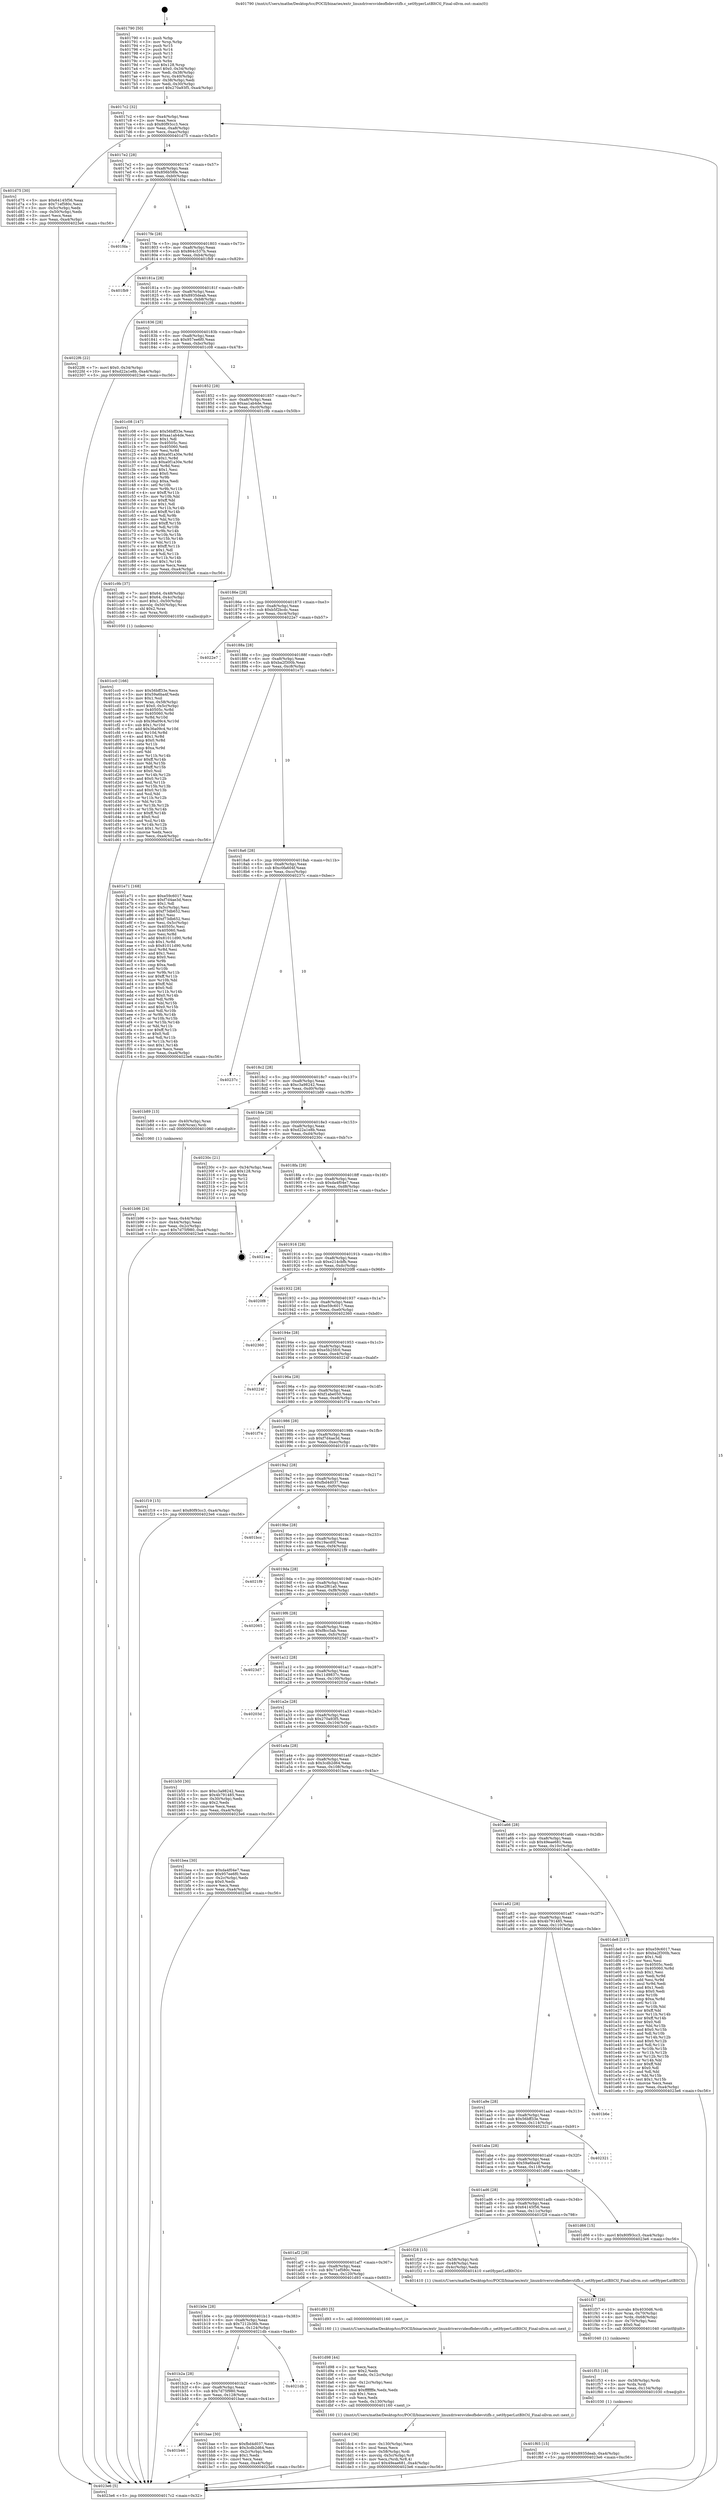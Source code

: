 digraph "0x401790" {
  label = "0x401790 (/mnt/c/Users/mathe/Desktop/tcc/POCII/binaries/extr_linuxdriversvideofbdevstifb.c_setHyperLutBltCtl_Final-ollvm.out::main(0))"
  labelloc = "t"
  node[shape=record]

  Entry [label="",width=0.3,height=0.3,shape=circle,fillcolor=black,style=filled]
  "0x4017c2" [label="{
     0x4017c2 [32]\l
     | [instrs]\l
     &nbsp;&nbsp;0x4017c2 \<+6\>: mov -0xa4(%rbp),%eax\l
     &nbsp;&nbsp;0x4017c8 \<+2\>: mov %eax,%ecx\l
     &nbsp;&nbsp;0x4017ca \<+6\>: sub $0x80f93cc3,%ecx\l
     &nbsp;&nbsp;0x4017d0 \<+6\>: mov %eax,-0xa8(%rbp)\l
     &nbsp;&nbsp;0x4017d6 \<+6\>: mov %ecx,-0xac(%rbp)\l
     &nbsp;&nbsp;0x4017dc \<+6\>: je 0000000000401d75 \<main+0x5e5\>\l
  }"]
  "0x401d75" [label="{
     0x401d75 [30]\l
     | [instrs]\l
     &nbsp;&nbsp;0x401d75 \<+5\>: mov $0x64145f56,%eax\l
     &nbsp;&nbsp;0x401d7a \<+5\>: mov $0x71ef580c,%ecx\l
     &nbsp;&nbsp;0x401d7f \<+3\>: mov -0x5c(%rbp),%edx\l
     &nbsp;&nbsp;0x401d82 \<+3\>: cmp -0x50(%rbp),%edx\l
     &nbsp;&nbsp;0x401d85 \<+3\>: cmovl %ecx,%eax\l
     &nbsp;&nbsp;0x401d88 \<+6\>: mov %eax,-0xa4(%rbp)\l
     &nbsp;&nbsp;0x401d8e \<+5\>: jmp 00000000004023e6 \<main+0xc56\>\l
  }"]
  "0x4017e2" [label="{
     0x4017e2 [28]\l
     | [instrs]\l
     &nbsp;&nbsp;0x4017e2 \<+5\>: jmp 00000000004017e7 \<main+0x57\>\l
     &nbsp;&nbsp;0x4017e7 \<+6\>: mov -0xa8(%rbp),%eax\l
     &nbsp;&nbsp;0x4017ed \<+5\>: sub $0x856b58fe,%eax\l
     &nbsp;&nbsp;0x4017f2 \<+6\>: mov %eax,-0xb0(%rbp)\l
     &nbsp;&nbsp;0x4017f8 \<+6\>: je 0000000000401fda \<main+0x84a\>\l
  }"]
  Exit [label="",width=0.3,height=0.3,shape=circle,fillcolor=black,style=filled,peripheries=2]
  "0x401fda" [label="{
     0x401fda\l
  }", style=dashed]
  "0x4017fe" [label="{
     0x4017fe [28]\l
     | [instrs]\l
     &nbsp;&nbsp;0x4017fe \<+5\>: jmp 0000000000401803 \<main+0x73\>\l
     &nbsp;&nbsp;0x401803 \<+6\>: mov -0xa8(%rbp),%eax\l
     &nbsp;&nbsp;0x401809 \<+5\>: sub $0x864c537b,%eax\l
     &nbsp;&nbsp;0x40180e \<+6\>: mov %eax,-0xb4(%rbp)\l
     &nbsp;&nbsp;0x401814 \<+6\>: je 0000000000401fb9 \<main+0x829\>\l
  }"]
  "0x401f65" [label="{
     0x401f65 [15]\l
     | [instrs]\l
     &nbsp;&nbsp;0x401f65 \<+10\>: movl $0x8935deab,-0xa4(%rbp)\l
     &nbsp;&nbsp;0x401f6f \<+5\>: jmp 00000000004023e6 \<main+0xc56\>\l
  }"]
  "0x401fb9" [label="{
     0x401fb9\l
  }", style=dashed]
  "0x40181a" [label="{
     0x40181a [28]\l
     | [instrs]\l
     &nbsp;&nbsp;0x40181a \<+5\>: jmp 000000000040181f \<main+0x8f\>\l
     &nbsp;&nbsp;0x40181f \<+6\>: mov -0xa8(%rbp),%eax\l
     &nbsp;&nbsp;0x401825 \<+5\>: sub $0x8935deab,%eax\l
     &nbsp;&nbsp;0x40182a \<+6\>: mov %eax,-0xb8(%rbp)\l
     &nbsp;&nbsp;0x401830 \<+6\>: je 00000000004022f6 \<main+0xb66\>\l
  }"]
  "0x401f53" [label="{
     0x401f53 [18]\l
     | [instrs]\l
     &nbsp;&nbsp;0x401f53 \<+4\>: mov -0x58(%rbp),%rdx\l
     &nbsp;&nbsp;0x401f57 \<+3\>: mov %rdx,%rdi\l
     &nbsp;&nbsp;0x401f5a \<+6\>: mov %eax,-0x134(%rbp)\l
     &nbsp;&nbsp;0x401f60 \<+5\>: call 0000000000401030 \<free@plt\>\l
     | [calls]\l
     &nbsp;&nbsp;0x401030 \{1\} (unknown)\l
  }"]
  "0x4022f6" [label="{
     0x4022f6 [22]\l
     | [instrs]\l
     &nbsp;&nbsp;0x4022f6 \<+7\>: movl $0x0,-0x34(%rbp)\l
     &nbsp;&nbsp;0x4022fd \<+10\>: movl $0xd22a1e8b,-0xa4(%rbp)\l
     &nbsp;&nbsp;0x402307 \<+5\>: jmp 00000000004023e6 \<main+0xc56\>\l
  }"]
  "0x401836" [label="{
     0x401836 [28]\l
     | [instrs]\l
     &nbsp;&nbsp;0x401836 \<+5\>: jmp 000000000040183b \<main+0xab\>\l
     &nbsp;&nbsp;0x40183b \<+6\>: mov -0xa8(%rbp),%eax\l
     &nbsp;&nbsp;0x401841 \<+5\>: sub $0x957ee6f0,%eax\l
     &nbsp;&nbsp;0x401846 \<+6\>: mov %eax,-0xbc(%rbp)\l
     &nbsp;&nbsp;0x40184c \<+6\>: je 0000000000401c08 \<main+0x478\>\l
  }"]
  "0x401f37" [label="{
     0x401f37 [28]\l
     | [instrs]\l
     &nbsp;&nbsp;0x401f37 \<+10\>: movabs $0x4030d6,%rdi\l
     &nbsp;&nbsp;0x401f41 \<+4\>: mov %rax,-0x70(%rbp)\l
     &nbsp;&nbsp;0x401f45 \<+4\>: mov %rdx,-0x68(%rbp)\l
     &nbsp;&nbsp;0x401f49 \<+3\>: mov -0x70(%rbp),%esi\l
     &nbsp;&nbsp;0x401f4c \<+2\>: mov $0x0,%al\l
     &nbsp;&nbsp;0x401f4e \<+5\>: call 0000000000401040 \<printf@plt\>\l
     | [calls]\l
     &nbsp;&nbsp;0x401040 \{1\} (unknown)\l
  }"]
  "0x401c08" [label="{
     0x401c08 [147]\l
     | [instrs]\l
     &nbsp;&nbsp;0x401c08 \<+5\>: mov $0x56bff33e,%eax\l
     &nbsp;&nbsp;0x401c0d \<+5\>: mov $0xaa1ab4de,%ecx\l
     &nbsp;&nbsp;0x401c12 \<+2\>: mov $0x1,%dl\l
     &nbsp;&nbsp;0x401c14 \<+7\>: mov 0x40505c,%esi\l
     &nbsp;&nbsp;0x401c1b \<+7\>: mov 0x405060,%edi\l
     &nbsp;&nbsp;0x401c22 \<+3\>: mov %esi,%r8d\l
     &nbsp;&nbsp;0x401c25 \<+7\>: add $0xa0f1a30e,%r8d\l
     &nbsp;&nbsp;0x401c2c \<+4\>: sub $0x1,%r8d\l
     &nbsp;&nbsp;0x401c30 \<+7\>: sub $0xa0f1a30e,%r8d\l
     &nbsp;&nbsp;0x401c37 \<+4\>: imul %r8d,%esi\l
     &nbsp;&nbsp;0x401c3b \<+3\>: and $0x1,%esi\l
     &nbsp;&nbsp;0x401c3e \<+3\>: cmp $0x0,%esi\l
     &nbsp;&nbsp;0x401c41 \<+4\>: sete %r9b\l
     &nbsp;&nbsp;0x401c45 \<+3\>: cmp $0xa,%edi\l
     &nbsp;&nbsp;0x401c48 \<+4\>: setl %r10b\l
     &nbsp;&nbsp;0x401c4c \<+3\>: mov %r9b,%r11b\l
     &nbsp;&nbsp;0x401c4f \<+4\>: xor $0xff,%r11b\l
     &nbsp;&nbsp;0x401c53 \<+3\>: mov %r10b,%bl\l
     &nbsp;&nbsp;0x401c56 \<+3\>: xor $0xff,%bl\l
     &nbsp;&nbsp;0x401c59 \<+3\>: xor $0x1,%dl\l
     &nbsp;&nbsp;0x401c5c \<+3\>: mov %r11b,%r14b\l
     &nbsp;&nbsp;0x401c5f \<+4\>: and $0xff,%r14b\l
     &nbsp;&nbsp;0x401c63 \<+3\>: and %dl,%r9b\l
     &nbsp;&nbsp;0x401c66 \<+3\>: mov %bl,%r15b\l
     &nbsp;&nbsp;0x401c69 \<+4\>: and $0xff,%r15b\l
     &nbsp;&nbsp;0x401c6d \<+3\>: and %dl,%r10b\l
     &nbsp;&nbsp;0x401c70 \<+3\>: or %r9b,%r14b\l
     &nbsp;&nbsp;0x401c73 \<+3\>: or %r10b,%r15b\l
     &nbsp;&nbsp;0x401c76 \<+3\>: xor %r15b,%r14b\l
     &nbsp;&nbsp;0x401c79 \<+3\>: or %bl,%r11b\l
     &nbsp;&nbsp;0x401c7c \<+4\>: xor $0xff,%r11b\l
     &nbsp;&nbsp;0x401c80 \<+3\>: or $0x1,%dl\l
     &nbsp;&nbsp;0x401c83 \<+3\>: and %dl,%r11b\l
     &nbsp;&nbsp;0x401c86 \<+3\>: or %r11b,%r14b\l
     &nbsp;&nbsp;0x401c89 \<+4\>: test $0x1,%r14b\l
     &nbsp;&nbsp;0x401c8d \<+3\>: cmovne %ecx,%eax\l
     &nbsp;&nbsp;0x401c90 \<+6\>: mov %eax,-0xa4(%rbp)\l
     &nbsp;&nbsp;0x401c96 \<+5\>: jmp 00000000004023e6 \<main+0xc56\>\l
  }"]
  "0x401852" [label="{
     0x401852 [28]\l
     | [instrs]\l
     &nbsp;&nbsp;0x401852 \<+5\>: jmp 0000000000401857 \<main+0xc7\>\l
     &nbsp;&nbsp;0x401857 \<+6\>: mov -0xa8(%rbp),%eax\l
     &nbsp;&nbsp;0x40185d \<+5\>: sub $0xaa1ab4de,%eax\l
     &nbsp;&nbsp;0x401862 \<+6\>: mov %eax,-0xc0(%rbp)\l
     &nbsp;&nbsp;0x401868 \<+6\>: je 0000000000401c9b \<main+0x50b\>\l
  }"]
  "0x401dc4" [label="{
     0x401dc4 [36]\l
     | [instrs]\l
     &nbsp;&nbsp;0x401dc4 \<+6\>: mov -0x130(%rbp),%ecx\l
     &nbsp;&nbsp;0x401dca \<+3\>: imul %eax,%ecx\l
     &nbsp;&nbsp;0x401dcd \<+4\>: mov -0x58(%rbp),%rdi\l
     &nbsp;&nbsp;0x401dd1 \<+4\>: movslq -0x5c(%rbp),%r8\l
     &nbsp;&nbsp;0x401dd5 \<+4\>: mov %ecx,(%rdi,%r8,4)\l
     &nbsp;&nbsp;0x401dd9 \<+10\>: movl $0x49eae681,-0xa4(%rbp)\l
     &nbsp;&nbsp;0x401de3 \<+5\>: jmp 00000000004023e6 \<main+0xc56\>\l
  }"]
  "0x401c9b" [label="{
     0x401c9b [37]\l
     | [instrs]\l
     &nbsp;&nbsp;0x401c9b \<+7\>: movl $0x64,-0x48(%rbp)\l
     &nbsp;&nbsp;0x401ca2 \<+7\>: movl $0x64,-0x4c(%rbp)\l
     &nbsp;&nbsp;0x401ca9 \<+7\>: movl $0x1,-0x50(%rbp)\l
     &nbsp;&nbsp;0x401cb0 \<+4\>: movslq -0x50(%rbp),%rax\l
     &nbsp;&nbsp;0x401cb4 \<+4\>: shl $0x2,%rax\l
     &nbsp;&nbsp;0x401cb8 \<+3\>: mov %rax,%rdi\l
     &nbsp;&nbsp;0x401cbb \<+5\>: call 0000000000401050 \<malloc@plt\>\l
     | [calls]\l
     &nbsp;&nbsp;0x401050 \{1\} (unknown)\l
  }"]
  "0x40186e" [label="{
     0x40186e [28]\l
     | [instrs]\l
     &nbsp;&nbsp;0x40186e \<+5\>: jmp 0000000000401873 \<main+0xe3\>\l
     &nbsp;&nbsp;0x401873 \<+6\>: mov -0xa8(%rbp),%eax\l
     &nbsp;&nbsp;0x401879 \<+5\>: sub $0xb5f2bcdc,%eax\l
     &nbsp;&nbsp;0x40187e \<+6\>: mov %eax,-0xc4(%rbp)\l
     &nbsp;&nbsp;0x401884 \<+6\>: je 00000000004022e7 \<main+0xb57\>\l
  }"]
  "0x401d98" [label="{
     0x401d98 [44]\l
     | [instrs]\l
     &nbsp;&nbsp;0x401d98 \<+2\>: xor %ecx,%ecx\l
     &nbsp;&nbsp;0x401d9a \<+5\>: mov $0x2,%edx\l
     &nbsp;&nbsp;0x401d9f \<+6\>: mov %edx,-0x12c(%rbp)\l
     &nbsp;&nbsp;0x401da5 \<+1\>: cltd\l
     &nbsp;&nbsp;0x401da6 \<+6\>: mov -0x12c(%rbp),%esi\l
     &nbsp;&nbsp;0x401dac \<+2\>: idiv %esi\l
     &nbsp;&nbsp;0x401dae \<+6\>: imul $0xfffffffe,%edx,%edx\l
     &nbsp;&nbsp;0x401db4 \<+3\>: sub $0x1,%ecx\l
     &nbsp;&nbsp;0x401db7 \<+2\>: sub %ecx,%edx\l
     &nbsp;&nbsp;0x401db9 \<+6\>: mov %edx,-0x130(%rbp)\l
     &nbsp;&nbsp;0x401dbf \<+5\>: call 0000000000401160 \<next_i\>\l
     | [calls]\l
     &nbsp;&nbsp;0x401160 \{1\} (/mnt/c/Users/mathe/Desktop/tcc/POCII/binaries/extr_linuxdriversvideofbdevstifb.c_setHyperLutBltCtl_Final-ollvm.out::next_i)\l
  }"]
  "0x4022e7" [label="{
     0x4022e7\l
  }", style=dashed]
  "0x40188a" [label="{
     0x40188a [28]\l
     | [instrs]\l
     &nbsp;&nbsp;0x40188a \<+5\>: jmp 000000000040188f \<main+0xff\>\l
     &nbsp;&nbsp;0x40188f \<+6\>: mov -0xa8(%rbp),%eax\l
     &nbsp;&nbsp;0x401895 \<+5\>: sub $0xba2f300b,%eax\l
     &nbsp;&nbsp;0x40189a \<+6\>: mov %eax,-0xc8(%rbp)\l
     &nbsp;&nbsp;0x4018a0 \<+6\>: je 0000000000401e71 \<main+0x6e1\>\l
  }"]
  "0x401cc0" [label="{
     0x401cc0 [166]\l
     | [instrs]\l
     &nbsp;&nbsp;0x401cc0 \<+5\>: mov $0x56bff33e,%ecx\l
     &nbsp;&nbsp;0x401cc5 \<+5\>: mov $0x59a6ba4f,%edx\l
     &nbsp;&nbsp;0x401cca \<+3\>: mov $0x1,%sil\l
     &nbsp;&nbsp;0x401ccd \<+4\>: mov %rax,-0x58(%rbp)\l
     &nbsp;&nbsp;0x401cd1 \<+7\>: movl $0x0,-0x5c(%rbp)\l
     &nbsp;&nbsp;0x401cd8 \<+8\>: mov 0x40505c,%r8d\l
     &nbsp;&nbsp;0x401ce0 \<+8\>: mov 0x405060,%r9d\l
     &nbsp;&nbsp;0x401ce8 \<+3\>: mov %r8d,%r10d\l
     &nbsp;&nbsp;0x401ceb \<+7\>: sub $0x36a09c4,%r10d\l
     &nbsp;&nbsp;0x401cf2 \<+4\>: sub $0x1,%r10d\l
     &nbsp;&nbsp;0x401cf6 \<+7\>: add $0x36a09c4,%r10d\l
     &nbsp;&nbsp;0x401cfd \<+4\>: imul %r10d,%r8d\l
     &nbsp;&nbsp;0x401d01 \<+4\>: and $0x1,%r8d\l
     &nbsp;&nbsp;0x401d05 \<+4\>: cmp $0x0,%r8d\l
     &nbsp;&nbsp;0x401d09 \<+4\>: sete %r11b\l
     &nbsp;&nbsp;0x401d0d \<+4\>: cmp $0xa,%r9d\l
     &nbsp;&nbsp;0x401d11 \<+3\>: setl %bl\l
     &nbsp;&nbsp;0x401d14 \<+3\>: mov %r11b,%r14b\l
     &nbsp;&nbsp;0x401d17 \<+4\>: xor $0xff,%r14b\l
     &nbsp;&nbsp;0x401d1b \<+3\>: mov %bl,%r15b\l
     &nbsp;&nbsp;0x401d1e \<+4\>: xor $0xff,%r15b\l
     &nbsp;&nbsp;0x401d22 \<+4\>: xor $0x0,%sil\l
     &nbsp;&nbsp;0x401d26 \<+3\>: mov %r14b,%r12b\l
     &nbsp;&nbsp;0x401d29 \<+4\>: and $0x0,%r12b\l
     &nbsp;&nbsp;0x401d2d \<+3\>: and %sil,%r11b\l
     &nbsp;&nbsp;0x401d30 \<+3\>: mov %r15b,%r13b\l
     &nbsp;&nbsp;0x401d33 \<+4\>: and $0x0,%r13b\l
     &nbsp;&nbsp;0x401d37 \<+3\>: and %sil,%bl\l
     &nbsp;&nbsp;0x401d3a \<+3\>: or %r11b,%r12b\l
     &nbsp;&nbsp;0x401d3d \<+3\>: or %bl,%r13b\l
     &nbsp;&nbsp;0x401d40 \<+3\>: xor %r13b,%r12b\l
     &nbsp;&nbsp;0x401d43 \<+3\>: or %r15b,%r14b\l
     &nbsp;&nbsp;0x401d46 \<+4\>: xor $0xff,%r14b\l
     &nbsp;&nbsp;0x401d4a \<+4\>: or $0x0,%sil\l
     &nbsp;&nbsp;0x401d4e \<+3\>: and %sil,%r14b\l
     &nbsp;&nbsp;0x401d51 \<+3\>: or %r14b,%r12b\l
     &nbsp;&nbsp;0x401d54 \<+4\>: test $0x1,%r12b\l
     &nbsp;&nbsp;0x401d58 \<+3\>: cmovne %edx,%ecx\l
     &nbsp;&nbsp;0x401d5b \<+6\>: mov %ecx,-0xa4(%rbp)\l
     &nbsp;&nbsp;0x401d61 \<+5\>: jmp 00000000004023e6 \<main+0xc56\>\l
  }"]
  "0x401e71" [label="{
     0x401e71 [168]\l
     | [instrs]\l
     &nbsp;&nbsp;0x401e71 \<+5\>: mov $0xe59c6017,%eax\l
     &nbsp;&nbsp;0x401e76 \<+5\>: mov $0xf7d4ae3d,%ecx\l
     &nbsp;&nbsp;0x401e7b \<+2\>: mov $0x1,%dl\l
     &nbsp;&nbsp;0x401e7d \<+3\>: mov -0x5c(%rbp),%esi\l
     &nbsp;&nbsp;0x401e80 \<+6\>: sub $0xf73db652,%esi\l
     &nbsp;&nbsp;0x401e86 \<+3\>: add $0x1,%esi\l
     &nbsp;&nbsp;0x401e89 \<+6\>: add $0xf73db652,%esi\l
     &nbsp;&nbsp;0x401e8f \<+3\>: mov %esi,-0x5c(%rbp)\l
     &nbsp;&nbsp;0x401e92 \<+7\>: mov 0x40505c,%esi\l
     &nbsp;&nbsp;0x401e99 \<+7\>: mov 0x405060,%edi\l
     &nbsp;&nbsp;0x401ea0 \<+3\>: mov %esi,%r8d\l
     &nbsp;&nbsp;0x401ea3 \<+7\>: add $0x81011d90,%r8d\l
     &nbsp;&nbsp;0x401eaa \<+4\>: sub $0x1,%r8d\l
     &nbsp;&nbsp;0x401eae \<+7\>: sub $0x81011d90,%r8d\l
     &nbsp;&nbsp;0x401eb5 \<+4\>: imul %r8d,%esi\l
     &nbsp;&nbsp;0x401eb9 \<+3\>: and $0x1,%esi\l
     &nbsp;&nbsp;0x401ebc \<+3\>: cmp $0x0,%esi\l
     &nbsp;&nbsp;0x401ebf \<+4\>: sete %r9b\l
     &nbsp;&nbsp;0x401ec3 \<+3\>: cmp $0xa,%edi\l
     &nbsp;&nbsp;0x401ec6 \<+4\>: setl %r10b\l
     &nbsp;&nbsp;0x401eca \<+3\>: mov %r9b,%r11b\l
     &nbsp;&nbsp;0x401ecd \<+4\>: xor $0xff,%r11b\l
     &nbsp;&nbsp;0x401ed1 \<+3\>: mov %r10b,%bl\l
     &nbsp;&nbsp;0x401ed4 \<+3\>: xor $0xff,%bl\l
     &nbsp;&nbsp;0x401ed7 \<+3\>: xor $0x0,%dl\l
     &nbsp;&nbsp;0x401eda \<+3\>: mov %r11b,%r14b\l
     &nbsp;&nbsp;0x401edd \<+4\>: and $0x0,%r14b\l
     &nbsp;&nbsp;0x401ee1 \<+3\>: and %dl,%r9b\l
     &nbsp;&nbsp;0x401ee4 \<+3\>: mov %bl,%r15b\l
     &nbsp;&nbsp;0x401ee7 \<+4\>: and $0x0,%r15b\l
     &nbsp;&nbsp;0x401eeb \<+3\>: and %dl,%r10b\l
     &nbsp;&nbsp;0x401eee \<+3\>: or %r9b,%r14b\l
     &nbsp;&nbsp;0x401ef1 \<+3\>: or %r10b,%r15b\l
     &nbsp;&nbsp;0x401ef4 \<+3\>: xor %r15b,%r14b\l
     &nbsp;&nbsp;0x401ef7 \<+3\>: or %bl,%r11b\l
     &nbsp;&nbsp;0x401efa \<+4\>: xor $0xff,%r11b\l
     &nbsp;&nbsp;0x401efe \<+3\>: or $0x0,%dl\l
     &nbsp;&nbsp;0x401f01 \<+3\>: and %dl,%r11b\l
     &nbsp;&nbsp;0x401f04 \<+3\>: or %r11b,%r14b\l
     &nbsp;&nbsp;0x401f07 \<+4\>: test $0x1,%r14b\l
     &nbsp;&nbsp;0x401f0b \<+3\>: cmovne %ecx,%eax\l
     &nbsp;&nbsp;0x401f0e \<+6\>: mov %eax,-0xa4(%rbp)\l
     &nbsp;&nbsp;0x401f14 \<+5\>: jmp 00000000004023e6 \<main+0xc56\>\l
  }"]
  "0x4018a6" [label="{
     0x4018a6 [28]\l
     | [instrs]\l
     &nbsp;&nbsp;0x4018a6 \<+5\>: jmp 00000000004018ab \<main+0x11b\>\l
     &nbsp;&nbsp;0x4018ab \<+6\>: mov -0xa8(%rbp),%eax\l
     &nbsp;&nbsp;0x4018b1 \<+5\>: sub $0xc0fa604f,%eax\l
     &nbsp;&nbsp;0x4018b6 \<+6\>: mov %eax,-0xcc(%rbp)\l
     &nbsp;&nbsp;0x4018bc \<+6\>: je 000000000040237c \<main+0xbec\>\l
  }"]
  "0x401b46" [label="{
     0x401b46\l
  }", style=dashed]
  "0x40237c" [label="{
     0x40237c\l
  }", style=dashed]
  "0x4018c2" [label="{
     0x4018c2 [28]\l
     | [instrs]\l
     &nbsp;&nbsp;0x4018c2 \<+5\>: jmp 00000000004018c7 \<main+0x137\>\l
     &nbsp;&nbsp;0x4018c7 \<+6\>: mov -0xa8(%rbp),%eax\l
     &nbsp;&nbsp;0x4018cd \<+5\>: sub $0xc3a98242,%eax\l
     &nbsp;&nbsp;0x4018d2 \<+6\>: mov %eax,-0xd0(%rbp)\l
     &nbsp;&nbsp;0x4018d8 \<+6\>: je 0000000000401b89 \<main+0x3f9\>\l
  }"]
  "0x401bae" [label="{
     0x401bae [30]\l
     | [instrs]\l
     &nbsp;&nbsp;0x401bae \<+5\>: mov $0xfbd4d037,%eax\l
     &nbsp;&nbsp;0x401bb3 \<+5\>: mov $0x3cdb2d64,%ecx\l
     &nbsp;&nbsp;0x401bb8 \<+3\>: mov -0x2c(%rbp),%edx\l
     &nbsp;&nbsp;0x401bbb \<+3\>: cmp $0x1,%edx\l
     &nbsp;&nbsp;0x401bbe \<+3\>: cmovl %ecx,%eax\l
     &nbsp;&nbsp;0x401bc1 \<+6\>: mov %eax,-0xa4(%rbp)\l
     &nbsp;&nbsp;0x401bc7 \<+5\>: jmp 00000000004023e6 \<main+0xc56\>\l
  }"]
  "0x401b89" [label="{
     0x401b89 [13]\l
     | [instrs]\l
     &nbsp;&nbsp;0x401b89 \<+4\>: mov -0x40(%rbp),%rax\l
     &nbsp;&nbsp;0x401b8d \<+4\>: mov 0x8(%rax),%rdi\l
     &nbsp;&nbsp;0x401b91 \<+5\>: call 0000000000401060 \<atoi@plt\>\l
     | [calls]\l
     &nbsp;&nbsp;0x401060 \{1\} (unknown)\l
  }"]
  "0x4018de" [label="{
     0x4018de [28]\l
     | [instrs]\l
     &nbsp;&nbsp;0x4018de \<+5\>: jmp 00000000004018e3 \<main+0x153\>\l
     &nbsp;&nbsp;0x4018e3 \<+6\>: mov -0xa8(%rbp),%eax\l
     &nbsp;&nbsp;0x4018e9 \<+5\>: sub $0xd22a1e8b,%eax\l
     &nbsp;&nbsp;0x4018ee \<+6\>: mov %eax,-0xd4(%rbp)\l
     &nbsp;&nbsp;0x4018f4 \<+6\>: je 000000000040230c \<main+0xb7c\>\l
  }"]
  "0x401b2a" [label="{
     0x401b2a [28]\l
     | [instrs]\l
     &nbsp;&nbsp;0x401b2a \<+5\>: jmp 0000000000401b2f \<main+0x39f\>\l
     &nbsp;&nbsp;0x401b2f \<+6\>: mov -0xa8(%rbp),%eax\l
     &nbsp;&nbsp;0x401b35 \<+5\>: sub $0x7d75f980,%eax\l
     &nbsp;&nbsp;0x401b3a \<+6\>: mov %eax,-0x128(%rbp)\l
     &nbsp;&nbsp;0x401b40 \<+6\>: je 0000000000401bae \<main+0x41e\>\l
  }"]
  "0x40230c" [label="{
     0x40230c [21]\l
     | [instrs]\l
     &nbsp;&nbsp;0x40230c \<+3\>: mov -0x34(%rbp),%eax\l
     &nbsp;&nbsp;0x40230f \<+7\>: add $0x128,%rsp\l
     &nbsp;&nbsp;0x402316 \<+1\>: pop %rbx\l
     &nbsp;&nbsp;0x402317 \<+2\>: pop %r12\l
     &nbsp;&nbsp;0x402319 \<+2\>: pop %r13\l
     &nbsp;&nbsp;0x40231b \<+2\>: pop %r14\l
     &nbsp;&nbsp;0x40231d \<+2\>: pop %r15\l
     &nbsp;&nbsp;0x40231f \<+1\>: pop %rbp\l
     &nbsp;&nbsp;0x402320 \<+1\>: ret\l
  }"]
  "0x4018fa" [label="{
     0x4018fa [28]\l
     | [instrs]\l
     &nbsp;&nbsp;0x4018fa \<+5\>: jmp 00000000004018ff \<main+0x16f\>\l
     &nbsp;&nbsp;0x4018ff \<+6\>: mov -0xa8(%rbp),%eax\l
     &nbsp;&nbsp;0x401905 \<+5\>: sub $0xda4f04e7,%eax\l
     &nbsp;&nbsp;0x40190a \<+6\>: mov %eax,-0xd8(%rbp)\l
     &nbsp;&nbsp;0x401910 \<+6\>: je 00000000004021ea \<main+0xa5a\>\l
  }"]
  "0x4021db" [label="{
     0x4021db\l
  }", style=dashed]
  "0x4021ea" [label="{
     0x4021ea\l
  }", style=dashed]
  "0x401916" [label="{
     0x401916 [28]\l
     | [instrs]\l
     &nbsp;&nbsp;0x401916 \<+5\>: jmp 000000000040191b \<main+0x18b\>\l
     &nbsp;&nbsp;0x40191b \<+6\>: mov -0xa8(%rbp),%eax\l
     &nbsp;&nbsp;0x401921 \<+5\>: sub $0xe214cbfb,%eax\l
     &nbsp;&nbsp;0x401926 \<+6\>: mov %eax,-0xdc(%rbp)\l
     &nbsp;&nbsp;0x40192c \<+6\>: je 00000000004020f8 \<main+0x968\>\l
  }"]
  "0x401b0e" [label="{
     0x401b0e [28]\l
     | [instrs]\l
     &nbsp;&nbsp;0x401b0e \<+5\>: jmp 0000000000401b13 \<main+0x383\>\l
     &nbsp;&nbsp;0x401b13 \<+6\>: mov -0xa8(%rbp),%eax\l
     &nbsp;&nbsp;0x401b19 \<+5\>: sub $0x7212b36b,%eax\l
     &nbsp;&nbsp;0x401b1e \<+6\>: mov %eax,-0x124(%rbp)\l
     &nbsp;&nbsp;0x401b24 \<+6\>: je 00000000004021db \<main+0xa4b\>\l
  }"]
  "0x4020f8" [label="{
     0x4020f8\l
  }", style=dashed]
  "0x401932" [label="{
     0x401932 [28]\l
     | [instrs]\l
     &nbsp;&nbsp;0x401932 \<+5\>: jmp 0000000000401937 \<main+0x1a7\>\l
     &nbsp;&nbsp;0x401937 \<+6\>: mov -0xa8(%rbp),%eax\l
     &nbsp;&nbsp;0x40193d \<+5\>: sub $0xe59c6017,%eax\l
     &nbsp;&nbsp;0x401942 \<+6\>: mov %eax,-0xe0(%rbp)\l
     &nbsp;&nbsp;0x401948 \<+6\>: je 0000000000402360 \<main+0xbd0\>\l
  }"]
  "0x401d93" [label="{
     0x401d93 [5]\l
     | [instrs]\l
     &nbsp;&nbsp;0x401d93 \<+5\>: call 0000000000401160 \<next_i\>\l
     | [calls]\l
     &nbsp;&nbsp;0x401160 \{1\} (/mnt/c/Users/mathe/Desktop/tcc/POCII/binaries/extr_linuxdriversvideofbdevstifb.c_setHyperLutBltCtl_Final-ollvm.out::next_i)\l
  }"]
  "0x402360" [label="{
     0x402360\l
  }", style=dashed]
  "0x40194e" [label="{
     0x40194e [28]\l
     | [instrs]\l
     &nbsp;&nbsp;0x40194e \<+5\>: jmp 0000000000401953 \<main+0x1c3\>\l
     &nbsp;&nbsp;0x401953 \<+6\>: mov -0xa8(%rbp),%eax\l
     &nbsp;&nbsp;0x401959 \<+5\>: sub $0xe5b25fc0,%eax\l
     &nbsp;&nbsp;0x40195e \<+6\>: mov %eax,-0xe4(%rbp)\l
     &nbsp;&nbsp;0x401964 \<+6\>: je 000000000040224f \<main+0xabf\>\l
  }"]
  "0x401af2" [label="{
     0x401af2 [28]\l
     | [instrs]\l
     &nbsp;&nbsp;0x401af2 \<+5\>: jmp 0000000000401af7 \<main+0x367\>\l
     &nbsp;&nbsp;0x401af7 \<+6\>: mov -0xa8(%rbp),%eax\l
     &nbsp;&nbsp;0x401afd \<+5\>: sub $0x71ef580c,%eax\l
     &nbsp;&nbsp;0x401b02 \<+6\>: mov %eax,-0x120(%rbp)\l
     &nbsp;&nbsp;0x401b08 \<+6\>: je 0000000000401d93 \<main+0x603\>\l
  }"]
  "0x40224f" [label="{
     0x40224f\l
  }", style=dashed]
  "0x40196a" [label="{
     0x40196a [28]\l
     | [instrs]\l
     &nbsp;&nbsp;0x40196a \<+5\>: jmp 000000000040196f \<main+0x1df\>\l
     &nbsp;&nbsp;0x40196f \<+6\>: mov -0xa8(%rbp),%eax\l
     &nbsp;&nbsp;0x401975 \<+5\>: sub $0xf1abe050,%eax\l
     &nbsp;&nbsp;0x40197a \<+6\>: mov %eax,-0xe8(%rbp)\l
     &nbsp;&nbsp;0x401980 \<+6\>: je 0000000000401f74 \<main+0x7e4\>\l
  }"]
  "0x401f28" [label="{
     0x401f28 [15]\l
     | [instrs]\l
     &nbsp;&nbsp;0x401f28 \<+4\>: mov -0x58(%rbp),%rdi\l
     &nbsp;&nbsp;0x401f2c \<+3\>: mov -0x48(%rbp),%esi\l
     &nbsp;&nbsp;0x401f2f \<+3\>: mov -0x4c(%rbp),%edx\l
     &nbsp;&nbsp;0x401f32 \<+5\>: call 0000000000401410 \<setHyperLutBltCtl\>\l
     | [calls]\l
     &nbsp;&nbsp;0x401410 \{1\} (/mnt/c/Users/mathe/Desktop/tcc/POCII/binaries/extr_linuxdriversvideofbdevstifb.c_setHyperLutBltCtl_Final-ollvm.out::setHyperLutBltCtl)\l
  }"]
  "0x401f74" [label="{
     0x401f74\l
  }", style=dashed]
  "0x401986" [label="{
     0x401986 [28]\l
     | [instrs]\l
     &nbsp;&nbsp;0x401986 \<+5\>: jmp 000000000040198b \<main+0x1fb\>\l
     &nbsp;&nbsp;0x40198b \<+6\>: mov -0xa8(%rbp),%eax\l
     &nbsp;&nbsp;0x401991 \<+5\>: sub $0xf7d4ae3d,%eax\l
     &nbsp;&nbsp;0x401996 \<+6\>: mov %eax,-0xec(%rbp)\l
     &nbsp;&nbsp;0x40199c \<+6\>: je 0000000000401f19 \<main+0x789\>\l
  }"]
  "0x401ad6" [label="{
     0x401ad6 [28]\l
     | [instrs]\l
     &nbsp;&nbsp;0x401ad6 \<+5\>: jmp 0000000000401adb \<main+0x34b\>\l
     &nbsp;&nbsp;0x401adb \<+6\>: mov -0xa8(%rbp),%eax\l
     &nbsp;&nbsp;0x401ae1 \<+5\>: sub $0x64145f56,%eax\l
     &nbsp;&nbsp;0x401ae6 \<+6\>: mov %eax,-0x11c(%rbp)\l
     &nbsp;&nbsp;0x401aec \<+6\>: je 0000000000401f28 \<main+0x798\>\l
  }"]
  "0x401f19" [label="{
     0x401f19 [15]\l
     | [instrs]\l
     &nbsp;&nbsp;0x401f19 \<+10\>: movl $0x80f93cc3,-0xa4(%rbp)\l
     &nbsp;&nbsp;0x401f23 \<+5\>: jmp 00000000004023e6 \<main+0xc56\>\l
  }"]
  "0x4019a2" [label="{
     0x4019a2 [28]\l
     | [instrs]\l
     &nbsp;&nbsp;0x4019a2 \<+5\>: jmp 00000000004019a7 \<main+0x217\>\l
     &nbsp;&nbsp;0x4019a7 \<+6\>: mov -0xa8(%rbp),%eax\l
     &nbsp;&nbsp;0x4019ad \<+5\>: sub $0xfbd4d037,%eax\l
     &nbsp;&nbsp;0x4019b2 \<+6\>: mov %eax,-0xf0(%rbp)\l
     &nbsp;&nbsp;0x4019b8 \<+6\>: je 0000000000401bcc \<main+0x43c\>\l
  }"]
  "0x401d66" [label="{
     0x401d66 [15]\l
     | [instrs]\l
     &nbsp;&nbsp;0x401d66 \<+10\>: movl $0x80f93cc3,-0xa4(%rbp)\l
     &nbsp;&nbsp;0x401d70 \<+5\>: jmp 00000000004023e6 \<main+0xc56\>\l
  }"]
  "0x401bcc" [label="{
     0x401bcc\l
  }", style=dashed]
  "0x4019be" [label="{
     0x4019be [28]\l
     | [instrs]\l
     &nbsp;&nbsp;0x4019be \<+5\>: jmp 00000000004019c3 \<main+0x233\>\l
     &nbsp;&nbsp;0x4019c3 \<+6\>: mov -0xa8(%rbp),%eax\l
     &nbsp;&nbsp;0x4019c9 \<+5\>: sub $0x19acd0f,%eax\l
     &nbsp;&nbsp;0x4019ce \<+6\>: mov %eax,-0xf4(%rbp)\l
     &nbsp;&nbsp;0x4019d4 \<+6\>: je 00000000004021f9 \<main+0xa69\>\l
  }"]
  "0x401aba" [label="{
     0x401aba [28]\l
     | [instrs]\l
     &nbsp;&nbsp;0x401aba \<+5\>: jmp 0000000000401abf \<main+0x32f\>\l
     &nbsp;&nbsp;0x401abf \<+6\>: mov -0xa8(%rbp),%eax\l
     &nbsp;&nbsp;0x401ac5 \<+5\>: sub $0x59a6ba4f,%eax\l
     &nbsp;&nbsp;0x401aca \<+6\>: mov %eax,-0x118(%rbp)\l
     &nbsp;&nbsp;0x401ad0 \<+6\>: je 0000000000401d66 \<main+0x5d6\>\l
  }"]
  "0x4021f9" [label="{
     0x4021f9\l
  }", style=dashed]
  "0x4019da" [label="{
     0x4019da [28]\l
     | [instrs]\l
     &nbsp;&nbsp;0x4019da \<+5\>: jmp 00000000004019df \<main+0x24f\>\l
     &nbsp;&nbsp;0x4019df \<+6\>: mov -0xa8(%rbp),%eax\l
     &nbsp;&nbsp;0x4019e5 \<+5\>: sub $0xe2f61a0,%eax\l
     &nbsp;&nbsp;0x4019ea \<+6\>: mov %eax,-0xf8(%rbp)\l
     &nbsp;&nbsp;0x4019f0 \<+6\>: je 0000000000402065 \<main+0x8d5\>\l
  }"]
  "0x402321" [label="{
     0x402321\l
  }", style=dashed]
  "0x402065" [label="{
     0x402065\l
  }", style=dashed]
  "0x4019f6" [label="{
     0x4019f6 [28]\l
     | [instrs]\l
     &nbsp;&nbsp;0x4019f6 \<+5\>: jmp 00000000004019fb \<main+0x26b\>\l
     &nbsp;&nbsp;0x4019fb \<+6\>: mov -0xa8(%rbp),%eax\l
     &nbsp;&nbsp;0x401a01 \<+5\>: sub $0xf8cc5ab,%eax\l
     &nbsp;&nbsp;0x401a06 \<+6\>: mov %eax,-0xfc(%rbp)\l
     &nbsp;&nbsp;0x401a0c \<+6\>: je 00000000004023d7 \<main+0xc47\>\l
  }"]
  "0x401a9e" [label="{
     0x401a9e [28]\l
     | [instrs]\l
     &nbsp;&nbsp;0x401a9e \<+5\>: jmp 0000000000401aa3 \<main+0x313\>\l
     &nbsp;&nbsp;0x401aa3 \<+6\>: mov -0xa8(%rbp),%eax\l
     &nbsp;&nbsp;0x401aa9 \<+5\>: sub $0x56bff33e,%eax\l
     &nbsp;&nbsp;0x401aae \<+6\>: mov %eax,-0x114(%rbp)\l
     &nbsp;&nbsp;0x401ab4 \<+6\>: je 0000000000402321 \<main+0xb91\>\l
  }"]
  "0x4023d7" [label="{
     0x4023d7\l
  }", style=dashed]
  "0x401a12" [label="{
     0x401a12 [28]\l
     | [instrs]\l
     &nbsp;&nbsp;0x401a12 \<+5\>: jmp 0000000000401a17 \<main+0x287\>\l
     &nbsp;&nbsp;0x401a17 \<+6\>: mov -0xa8(%rbp),%eax\l
     &nbsp;&nbsp;0x401a1d \<+5\>: sub $0x11d9837c,%eax\l
     &nbsp;&nbsp;0x401a22 \<+6\>: mov %eax,-0x100(%rbp)\l
     &nbsp;&nbsp;0x401a28 \<+6\>: je 000000000040203d \<main+0x8ad\>\l
  }"]
  "0x401b6e" [label="{
     0x401b6e\l
  }", style=dashed]
  "0x40203d" [label="{
     0x40203d\l
  }", style=dashed]
  "0x401a2e" [label="{
     0x401a2e [28]\l
     | [instrs]\l
     &nbsp;&nbsp;0x401a2e \<+5\>: jmp 0000000000401a33 \<main+0x2a3\>\l
     &nbsp;&nbsp;0x401a33 \<+6\>: mov -0xa8(%rbp),%eax\l
     &nbsp;&nbsp;0x401a39 \<+5\>: sub $0x270a93f5,%eax\l
     &nbsp;&nbsp;0x401a3e \<+6\>: mov %eax,-0x104(%rbp)\l
     &nbsp;&nbsp;0x401a44 \<+6\>: je 0000000000401b50 \<main+0x3c0\>\l
  }"]
  "0x401a82" [label="{
     0x401a82 [28]\l
     | [instrs]\l
     &nbsp;&nbsp;0x401a82 \<+5\>: jmp 0000000000401a87 \<main+0x2f7\>\l
     &nbsp;&nbsp;0x401a87 \<+6\>: mov -0xa8(%rbp),%eax\l
     &nbsp;&nbsp;0x401a8d \<+5\>: sub $0x4b791485,%eax\l
     &nbsp;&nbsp;0x401a92 \<+6\>: mov %eax,-0x110(%rbp)\l
     &nbsp;&nbsp;0x401a98 \<+6\>: je 0000000000401b6e \<main+0x3de\>\l
  }"]
  "0x401b50" [label="{
     0x401b50 [30]\l
     | [instrs]\l
     &nbsp;&nbsp;0x401b50 \<+5\>: mov $0xc3a98242,%eax\l
     &nbsp;&nbsp;0x401b55 \<+5\>: mov $0x4b791485,%ecx\l
     &nbsp;&nbsp;0x401b5a \<+3\>: mov -0x30(%rbp),%edx\l
     &nbsp;&nbsp;0x401b5d \<+3\>: cmp $0x2,%edx\l
     &nbsp;&nbsp;0x401b60 \<+3\>: cmovne %ecx,%eax\l
     &nbsp;&nbsp;0x401b63 \<+6\>: mov %eax,-0xa4(%rbp)\l
     &nbsp;&nbsp;0x401b69 \<+5\>: jmp 00000000004023e6 \<main+0xc56\>\l
  }"]
  "0x401a4a" [label="{
     0x401a4a [28]\l
     | [instrs]\l
     &nbsp;&nbsp;0x401a4a \<+5\>: jmp 0000000000401a4f \<main+0x2bf\>\l
     &nbsp;&nbsp;0x401a4f \<+6\>: mov -0xa8(%rbp),%eax\l
     &nbsp;&nbsp;0x401a55 \<+5\>: sub $0x3cdb2d64,%eax\l
     &nbsp;&nbsp;0x401a5a \<+6\>: mov %eax,-0x108(%rbp)\l
     &nbsp;&nbsp;0x401a60 \<+6\>: je 0000000000401bea \<main+0x45a\>\l
  }"]
  "0x4023e6" [label="{
     0x4023e6 [5]\l
     | [instrs]\l
     &nbsp;&nbsp;0x4023e6 \<+5\>: jmp 00000000004017c2 \<main+0x32\>\l
  }"]
  "0x401790" [label="{
     0x401790 [50]\l
     | [instrs]\l
     &nbsp;&nbsp;0x401790 \<+1\>: push %rbp\l
     &nbsp;&nbsp;0x401791 \<+3\>: mov %rsp,%rbp\l
     &nbsp;&nbsp;0x401794 \<+2\>: push %r15\l
     &nbsp;&nbsp;0x401796 \<+2\>: push %r14\l
     &nbsp;&nbsp;0x401798 \<+2\>: push %r13\l
     &nbsp;&nbsp;0x40179a \<+2\>: push %r12\l
     &nbsp;&nbsp;0x40179c \<+1\>: push %rbx\l
     &nbsp;&nbsp;0x40179d \<+7\>: sub $0x128,%rsp\l
     &nbsp;&nbsp;0x4017a4 \<+7\>: movl $0x0,-0x34(%rbp)\l
     &nbsp;&nbsp;0x4017ab \<+3\>: mov %edi,-0x38(%rbp)\l
     &nbsp;&nbsp;0x4017ae \<+4\>: mov %rsi,-0x40(%rbp)\l
     &nbsp;&nbsp;0x4017b2 \<+3\>: mov -0x38(%rbp),%edi\l
     &nbsp;&nbsp;0x4017b5 \<+3\>: mov %edi,-0x30(%rbp)\l
     &nbsp;&nbsp;0x4017b8 \<+10\>: movl $0x270a93f5,-0xa4(%rbp)\l
  }"]
  "0x401b96" [label="{
     0x401b96 [24]\l
     | [instrs]\l
     &nbsp;&nbsp;0x401b96 \<+3\>: mov %eax,-0x44(%rbp)\l
     &nbsp;&nbsp;0x401b99 \<+3\>: mov -0x44(%rbp),%eax\l
     &nbsp;&nbsp;0x401b9c \<+3\>: mov %eax,-0x2c(%rbp)\l
     &nbsp;&nbsp;0x401b9f \<+10\>: movl $0x7d75f980,-0xa4(%rbp)\l
     &nbsp;&nbsp;0x401ba9 \<+5\>: jmp 00000000004023e6 \<main+0xc56\>\l
  }"]
  "0x401de8" [label="{
     0x401de8 [137]\l
     | [instrs]\l
     &nbsp;&nbsp;0x401de8 \<+5\>: mov $0xe59c6017,%eax\l
     &nbsp;&nbsp;0x401ded \<+5\>: mov $0xba2f300b,%ecx\l
     &nbsp;&nbsp;0x401df2 \<+2\>: mov $0x1,%dl\l
     &nbsp;&nbsp;0x401df4 \<+2\>: xor %esi,%esi\l
     &nbsp;&nbsp;0x401df6 \<+7\>: mov 0x40505c,%edi\l
     &nbsp;&nbsp;0x401dfd \<+8\>: mov 0x405060,%r8d\l
     &nbsp;&nbsp;0x401e05 \<+3\>: sub $0x1,%esi\l
     &nbsp;&nbsp;0x401e08 \<+3\>: mov %edi,%r9d\l
     &nbsp;&nbsp;0x401e0b \<+3\>: add %esi,%r9d\l
     &nbsp;&nbsp;0x401e0e \<+4\>: imul %r9d,%edi\l
     &nbsp;&nbsp;0x401e12 \<+3\>: and $0x1,%edi\l
     &nbsp;&nbsp;0x401e15 \<+3\>: cmp $0x0,%edi\l
     &nbsp;&nbsp;0x401e18 \<+4\>: sete %r10b\l
     &nbsp;&nbsp;0x401e1c \<+4\>: cmp $0xa,%r8d\l
     &nbsp;&nbsp;0x401e20 \<+4\>: setl %r11b\l
     &nbsp;&nbsp;0x401e24 \<+3\>: mov %r10b,%bl\l
     &nbsp;&nbsp;0x401e27 \<+3\>: xor $0xff,%bl\l
     &nbsp;&nbsp;0x401e2a \<+3\>: mov %r11b,%r14b\l
     &nbsp;&nbsp;0x401e2d \<+4\>: xor $0xff,%r14b\l
     &nbsp;&nbsp;0x401e31 \<+3\>: xor $0x0,%dl\l
     &nbsp;&nbsp;0x401e34 \<+3\>: mov %bl,%r15b\l
     &nbsp;&nbsp;0x401e37 \<+4\>: and $0x0,%r15b\l
     &nbsp;&nbsp;0x401e3b \<+3\>: and %dl,%r10b\l
     &nbsp;&nbsp;0x401e3e \<+3\>: mov %r14b,%r12b\l
     &nbsp;&nbsp;0x401e41 \<+4\>: and $0x0,%r12b\l
     &nbsp;&nbsp;0x401e45 \<+3\>: and %dl,%r11b\l
     &nbsp;&nbsp;0x401e48 \<+3\>: or %r10b,%r15b\l
     &nbsp;&nbsp;0x401e4b \<+3\>: or %r11b,%r12b\l
     &nbsp;&nbsp;0x401e4e \<+3\>: xor %r12b,%r15b\l
     &nbsp;&nbsp;0x401e51 \<+3\>: or %r14b,%bl\l
     &nbsp;&nbsp;0x401e54 \<+3\>: xor $0xff,%bl\l
     &nbsp;&nbsp;0x401e57 \<+3\>: or $0x0,%dl\l
     &nbsp;&nbsp;0x401e5a \<+2\>: and %dl,%bl\l
     &nbsp;&nbsp;0x401e5c \<+3\>: or %bl,%r15b\l
     &nbsp;&nbsp;0x401e5f \<+4\>: test $0x1,%r15b\l
     &nbsp;&nbsp;0x401e63 \<+3\>: cmovne %ecx,%eax\l
     &nbsp;&nbsp;0x401e66 \<+6\>: mov %eax,-0xa4(%rbp)\l
     &nbsp;&nbsp;0x401e6c \<+5\>: jmp 00000000004023e6 \<main+0xc56\>\l
  }"]
  "0x401bea" [label="{
     0x401bea [30]\l
     | [instrs]\l
     &nbsp;&nbsp;0x401bea \<+5\>: mov $0xda4f04e7,%eax\l
     &nbsp;&nbsp;0x401bef \<+5\>: mov $0x957ee6f0,%ecx\l
     &nbsp;&nbsp;0x401bf4 \<+3\>: mov -0x2c(%rbp),%edx\l
     &nbsp;&nbsp;0x401bf7 \<+3\>: cmp $0x0,%edx\l
     &nbsp;&nbsp;0x401bfa \<+3\>: cmove %ecx,%eax\l
     &nbsp;&nbsp;0x401bfd \<+6\>: mov %eax,-0xa4(%rbp)\l
     &nbsp;&nbsp;0x401c03 \<+5\>: jmp 00000000004023e6 \<main+0xc56\>\l
  }"]
  "0x401a66" [label="{
     0x401a66 [28]\l
     | [instrs]\l
     &nbsp;&nbsp;0x401a66 \<+5\>: jmp 0000000000401a6b \<main+0x2db\>\l
     &nbsp;&nbsp;0x401a6b \<+6\>: mov -0xa8(%rbp),%eax\l
     &nbsp;&nbsp;0x401a71 \<+5\>: sub $0x49eae681,%eax\l
     &nbsp;&nbsp;0x401a76 \<+6\>: mov %eax,-0x10c(%rbp)\l
     &nbsp;&nbsp;0x401a7c \<+6\>: je 0000000000401de8 \<main+0x658\>\l
  }"]
  Entry -> "0x401790" [label=" 1"]
  "0x4017c2" -> "0x401d75" [label=" 2"]
  "0x4017c2" -> "0x4017e2" [label=" 14"]
  "0x40230c" -> Exit [label=" 1"]
  "0x4017e2" -> "0x401fda" [label=" 0"]
  "0x4017e2" -> "0x4017fe" [label=" 14"]
  "0x4022f6" -> "0x4023e6" [label=" 1"]
  "0x4017fe" -> "0x401fb9" [label=" 0"]
  "0x4017fe" -> "0x40181a" [label=" 14"]
  "0x401f65" -> "0x4023e6" [label=" 1"]
  "0x40181a" -> "0x4022f6" [label=" 1"]
  "0x40181a" -> "0x401836" [label=" 13"]
  "0x401f53" -> "0x401f65" [label=" 1"]
  "0x401836" -> "0x401c08" [label=" 1"]
  "0x401836" -> "0x401852" [label=" 12"]
  "0x401f37" -> "0x401f53" [label=" 1"]
  "0x401852" -> "0x401c9b" [label=" 1"]
  "0x401852" -> "0x40186e" [label=" 11"]
  "0x401f28" -> "0x401f37" [label=" 1"]
  "0x40186e" -> "0x4022e7" [label=" 0"]
  "0x40186e" -> "0x40188a" [label=" 11"]
  "0x401f19" -> "0x4023e6" [label=" 1"]
  "0x40188a" -> "0x401e71" [label=" 1"]
  "0x40188a" -> "0x4018a6" [label=" 10"]
  "0x401e71" -> "0x4023e6" [label=" 1"]
  "0x4018a6" -> "0x40237c" [label=" 0"]
  "0x4018a6" -> "0x4018c2" [label=" 10"]
  "0x401de8" -> "0x4023e6" [label=" 1"]
  "0x4018c2" -> "0x401b89" [label=" 1"]
  "0x4018c2" -> "0x4018de" [label=" 9"]
  "0x401dc4" -> "0x4023e6" [label=" 1"]
  "0x4018de" -> "0x40230c" [label=" 1"]
  "0x4018de" -> "0x4018fa" [label=" 8"]
  "0x401d93" -> "0x401d98" [label=" 1"]
  "0x4018fa" -> "0x4021ea" [label=" 0"]
  "0x4018fa" -> "0x401916" [label=" 8"]
  "0x401d75" -> "0x4023e6" [label=" 2"]
  "0x401916" -> "0x4020f8" [label=" 0"]
  "0x401916" -> "0x401932" [label=" 8"]
  "0x401cc0" -> "0x4023e6" [label=" 1"]
  "0x401932" -> "0x402360" [label=" 0"]
  "0x401932" -> "0x40194e" [label=" 8"]
  "0x401c9b" -> "0x401cc0" [label=" 1"]
  "0x40194e" -> "0x40224f" [label=" 0"]
  "0x40194e" -> "0x40196a" [label=" 8"]
  "0x401bea" -> "0x4023e6" [label=" 1"]
  "0x40196a" -> "0x401f74" [label=" 0"]
  "0x40196a" -> "0x401986" [label=" 8"]
  "0x401bae" -> "0x4023e6" [label=" 1"]
  "0x401986" -> "0x401f19" [label=" 1"]
  "0x401986" -> "0x4019a2" [label=" 7"]
  "0x401b2a" -> "0x401bae" [label=" 1"]
  "0x4019a2" -> "0x401bcc" [label=" 0"]
  "0x4019a2" -> "0x4019be" [label=" 7"]
  "0x401d98" -> "0x401dc4" [label=" 1"]
  "0x4019be" -> "0x4021f9" [label=" 0"]
  "0x4019be" -> "0x4019da" [label=" 7"]
  "0x401b0e" -> "0x4021db" [label=" 0"]
  "0x4019da" -> "0x402065" [label=" 0"]
  "0x4019da" -> "0x4019f6" [label=" 7"]
  "0x401d66" -> "0x4023e6" [label=" 1"]
  "0x4019f6" -> "0x4023d7" [label=" 0"]
  "0x4019f6" -> "0x401a12" [label=" 7"]
  "0x401af2" -> "0x401d93" [label=" 1"]
  "0x401a12" -> "0x40203d" [label=" 0"]
  "0x401a12" -> "0x401a2e" [label=" 7"]
  "0x401c08" -> "0x4023e6" [label=" 1"]
  "0x401a2e" -> "0x401b50" [label=" 1"]
  "0x401a2e" -> "0x401a4a" [label=" 6"]
  "0x401b50" -> "0x4023e6" [label=" 1"]
  "0x401790" -> "0x4017c2" [label=" 1"]
  "0x4023e6" -> "0x4017c2" [label=" 15"]
  "0x401b89" -> "0x401b96" [label=" 1"]
  "0x401b96" -> "0x4023e6" [label=" 1"]
  "0x401ad6" -> "0x401f28" [label=" 1"]
  "0x401a4a" -> "0x401bea" [label=" 1"]
  "0x401a4a" -> "0x401a66" [label=" 5"]
  "0x401b2a" -> "0x401b46" [label=" 0"]
  "0x401a66" -> "0x401de8" [label=" 1"]
  "0x401a66" -> "0x401a82" [label=" 4"]
  "0x401ad6" -> "0x401af2" [label=" 2"]
  "0x401a82" -> "0x401b6e" [label=" 0"]
  "0x401a82" -> "0x401a9e" [label=" 4"]
  "0x401af2" -> "0x401b0e" [label=" 1"]
  "0x401a9e" -> "0x402321" [label=" 0"]
  "0x401a9e" -> "0x401aba" [label=" 4"]
  "0x401b0e" -> "0x401b2a" [label=" 1"]
  "0x401aba" -> "0x401d66" [label=" 1"]
  "0x401aba" -> "0x401ad6" [label=" 3"]
}
